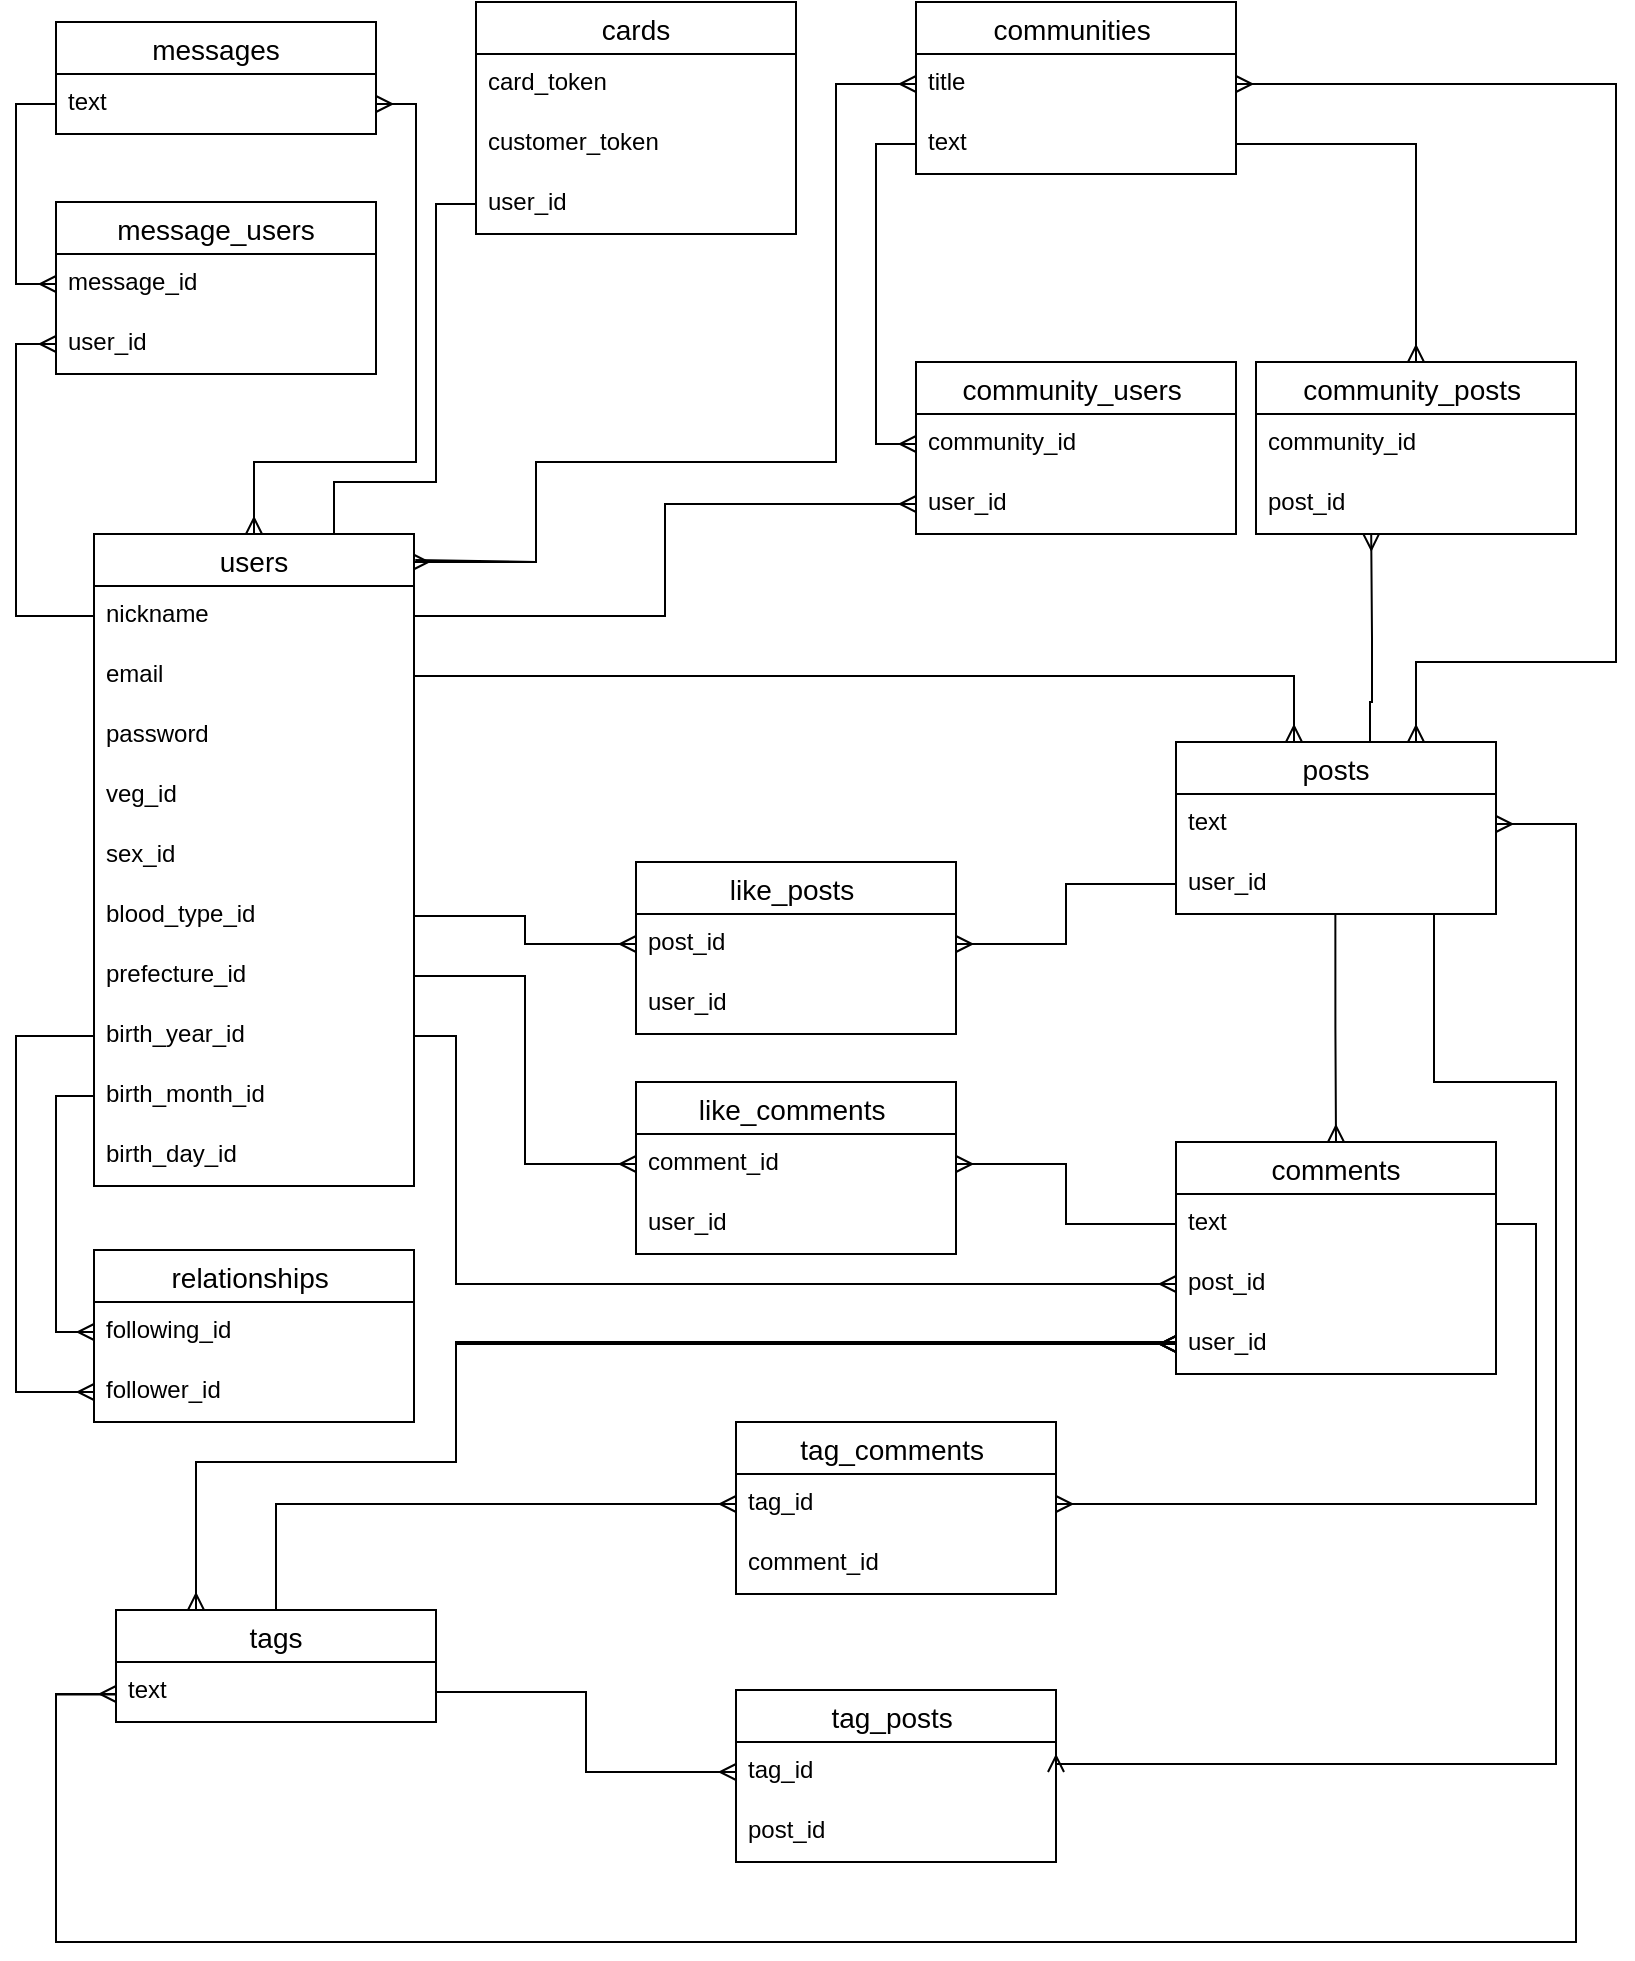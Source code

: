 <mxfile version="13.6.5">
    <diagram id="L9bf-R6zN6F9ALKYu5iD" name="ページ1">
        <mxGraphModel dx="129" dy="109" grid="1" gridSize="10" guides="1" tooltips="1" connect="1" arrows="1" fold="1" page="1" pageScale="1" pageWidth="827" pageHeight="1169" math="0" shadow="0">
            <root>
                <mxCell id="0"/>
                <mxCell id="1" parent="0"/>
                <mxCell id="SkVq8lbehPU1vQdM3O_f-62" style="edgeStyle=orthogonalEdgeStyle;rounded=0;orthogonalLoop=1;jettySize=auto;html=1;exitX=0.5;exitY=0;exitDx=0;exitDy=0;entryX=1;entryY=0.5;entryDx=0;entryDy=0;endArrow=ERmany;endFill=0;" edge="1" parent="1" source="SkVq8lbehPU1vQdM3O_f-1" target="SkVq8lbehPU1vQdM3O_f-34">
                    <mxGeometry relative="1" as="geometry">
                        <mxPoint x="260" y="121" as="targetPoint"/>
                        <Array as="points">
                            <mxPoint x="129" y="270"/>
                            <mxPoint x="210" y="270"/>
                            <mxPoint x="210" y="91"/>
                        </Array>
                    </mxGeometry>
                </mxCell>
                <mxCell id="SkVq8lbehPU1vQdM3O_f-61" style="edgeStyle=orthogonalEdgeStyle;rounded=0;orthogonalLoop=1;jettySize=auto;html=1;entryX=0.5;entryY=0;entryDx=0;entryDy=0;endArrow=ERmany;endFill=0;exitX=1;exitY=0.5;exitDx=0;exitDy=0;" edge="1" parent="1" source="SkVq8lbehPU1vQdM3O_f-34" target="SkVq8lbehPU1vQdM3O_f-1">
                    <mxGeometry relative="1" as="geometry">
                        <mxPoint x="260" y="121" as="sourcePoint"/>
                        <Array as="points">
                            <mxPoint x="210" y="91"/>
                            <mxPoint x="210" y="270"/>
                            <mxPoint x="129" y="270"/>
                        </Array>
                    </mxGeometry>
                </mxCell>
                <mxCell id="SkVq8lbehPU1vQdM3O_f-74" style="edgeStyle=orthogonalEdgeStyle;rounded=0;orthogonalLoop=1;jettySize=auto;html=1;exitX=1.004;exitY=0.04;exitDx=0;exitDy=0;entryX=0;entryY=0.5;entryDx=0;entryDy=0;endArrow=ERmany;endFill=0;exitPerimeter=0;" edge="1" parent="1" source="SkVq8lbehPU1vQdM3O_f-1" target="SkVq8lbehPU1vQdM3O_f-70">
                    <mxGeometry relative="1" as="geometry">
                        <Array as="points">
                            <mxPoint x="210" y="320"/>
                            <mxPoint x="270" y="320"/>
                            <mxPoint x="270" y="270"/>
                            <mxPoint x="420" y="270"/>
                            <mxPoint x="420" y="81"/>
                        </Array>
                    </mxGeometry>
                </mxCell>
                <mxCell id="SkVq8lbehPU1vQdM3O_f-75" style="edgeStyle=orthogonalEdgeStyle;rounded=0;orthogonalLoop=1;jettySize=auto;html=1;exitX=0;exitY=0.5;exitDx=0;exitDy=0;entryX=0.995;entryY=0.042;entryDx=0;entryDy=0;endArrow=ERmany;endFill=0;entryPerimeter=0;" edge="1" parent="1" source="SkVq8lbehPU1vQdM3O_f-70" target="SkVq8lbehPU1vQdM3O_f-1">
                    <mxGeometry relative="1" as="geometry">
                        <Array as="points">
                            <mxPoint x="420" y="81"/>
                            <mxPoint x="420" y="270"/>
                            <mxPoint x="270" y="270"/>
                            <mxPoint x="270" y="320"/>
                            <mxPoint x="208" y="320"/>
                        </Array>
                    </mxGeometry>
                </mxCell>
                <mxCell id="SkVq8lbehPU1vQdM3O_f-89" style="edgeStyle=orthogonalEdgeStyle;rounded=0;orthogonalLoop=1;jettySize=auto;html=1;exitX=1;exitY=0.5;exitDx=0;exitDy=0;entryX=0.75;entryY=0;entryDx=0;entryDy=0;endArrow=ERmany;endFill=0;" edge="1" parent="1" source="SkVq8lbehPU1vQdM3O_f-70" target="SkVq8lbehPU1vQdM3O_f-12">
                    <mxGeometry relative="1" as="geometry">
                        <Array as="points">
                            <mxPoint x="810" y="81"/>
                            <mxPoint x="810" y="370"/>
                            <mxPoint x="710" y="370"/>
                        </Array>
                    </mxGeometry>
                </mxCell>
                <mxCell id="SkVq8lbehPU1vQdM3O_f-33" value="messages" style="swimlane;fontStyle=0;childLayout=stackLayout;horizontal=1;startSize=26;horizontalStack=0;resizeParent=1;resizeParentMax=0;resizeLast=0;collapsible=1;marginBottom=0;align=center;fontSize=14;" vertex="1" parent="1">
                    <mxGeometry x="30" y="50" width="160" height="56" as="geometry"/>
                </mxCell>
                <mxCell id="SkVq8lbehPU1vQdM3O_f-34" value="text" style="text;strokeColor=none;fillColor=none;spacingLeft=4;spacingRight=4;overflow=hidden;rotatable=0;points=[[0,0.5],[1,0.5]];portConstraint=eastwest;fontSize=12;" vertex="1" parent="SkVq8lbehPU1vQdM3O_f-33">
                    <mxGeometry y="26" width="160" height="30" as="geometry"/>
                </mxCell>
                <mxCell id="SkVq8lbehPU1vQdM3O_f-124" style="edgeStyle=orthogonalEdgeStyle;rounded=0;orthogonalLoop=1;jettySize=auto;html=1;exitX=0.75;exitY=0;exitDx=0;exitDy=0;endArrow=none;endFill=0;entryX=0;entryY=0.5;entryDx=0;entryDy=0;" edge="1" parent="1" source="SkVq8lbehPU1vQdM3O_f-1">
                    <mxGeometry relative="1" as="geometry">
                        <mxPoint x="240" y="141" as="targetPoint"/>
                        <Array as="points">
                            <mxPoint x="169" y="280"/>
                            <mxPoint x="220" y="280"/>
                            <mxPoint x="220" y="141"/>
                        </Array>
                    </mxGeometry>
                </mxCell>
                <mxCell id="SkVq8lbehPU1vQdM3O_f-28" value="cards" style="swimlane;fontStyle=0;childLayout=stackLayout;horizontal=1;startSize=26;horizontalStack=0;resizeParent=1;resizeParentMax=0;resizeLast=0;collapsible=1;marginBottom=0;align=center;fontSize=14;" vertex="1" parent="1">
                    <mxGeometry x="240" y="40" width="160" height="116" as="geometry"/>
                </mxCell>
                <mxCell id="SkVq8lbehPU1vQdM3O_f-29" value="card_token" style="text;strokeColor=none;fillColor=none;spacingLeft=4;spacingRight=4;overflow=hidden;rotatable=0;points=[[0,0.5],[1,0.5]];portConstraint=eastwest;fontSize=12;" vertex="1" parent="SkVq8lbehPU1vQdM3O_f-28">
                    <mxGeometry y="26" width="160" height="30" as="geometry"/>
                </mxCell>
                <mxCell id="SkVq8lbehPU1vQdM3O_f-30" value="customer_token" style="text;strokeColor=none;fillColor=none;spacingLeft=4;spacingRight=4;overflow=hidden;rotatable=0;points=[[0,0.5],[1,0.5]];portConstraint=eastwest;fontSize=12;" vertex="1" parent="SkVq8lbehPU1vQdM3O_f-28">
                    <mxGeometry y="56" width="160" height="30" as="geometry"/>
                </mxCell>
                <mxCell id="SkVq8lbehPU1vQdM3O_f-60" value="user_id" style="text;strokeColor=none;fillColor=none;spacingLeft=4;spacingRight=4;overflow=hidden;rotatable=0;points=[[0,0.5],[1,0.5]];portConstraint=eastwest;fontSize=12;" vertex="1" parent="SkVq8lbehPU1vQdM3O_f-28">
                    <mxGeometry y="86" width="160" height="30" as="geometry"/>
                </mxCell>
                <mxCell id="SkVq8lbehPU1vQdM3O_f-120" style="edgeStyle=orthogonalEdgeStyle;rounded=0;orthogonalLoop=1;jettySize=auto;html=1;exitX=0;exitY=0.5;exitDx=0;exitDy=0;entryX=0;entryY=0.5;entryDx=0;entryDy=0;endArrow=ERmany;endFill=0;" edge="1" parent="1" source="SkVq8lbehPU1vQdM3O_f-2" target="SkVq8lbehPU1vQdM3O_f-65">
                    <mxGeometry relative="1" as="geometry"/>
                </mxCell>
                <mxCell id="SkVq8lbehPU1vQdM3O_f-121" style="edgeStyle=orthogonalEdgeStyle;rounded=0;orthogonalLoop=1;jettySize=auto;html=1;exitX=0;exitY=0.5;exitDx=0;exitDy=0;entryX=0;entryY=0.5;entryDx=0;entryDy=0;endArrow=ERmany;endFill=0;" edge="1" parent="1" source="SkVq8lbehPU1vQdM3O_f-34" target="SkVq8lbehPU1vQdM3O_f-64">
                    <mxGeometry relative="1" as="geometry"/>
                </mxCell>
                <mxCell id="SkVq8lbehPU1vQdM3O_f-122" style="edgeStyle=orthogonalEdgeStyle;rounded=0;orthogonalLoop=1;jettySize=auto;html=1;exitX=0;exitY=0.5;exitDx=0;exitDy=0;entryX=0;entryY=0.5;entryDx=0;entryDy=0;endArrow=ERmany;endFill=0;" edge="1" parent="1" source="SkVq8lbehPU1vQdM3O_f-71" target="SkVq8lbehPU1vQdM3O_f-8">
                    <mxGeometry relative="1" as="geometry">
                        <mxPoint x="460" y="141" as="sourcePoint"/>
                        <Array as="points">
                            <mxPoint x="440" y="111"/>
                            <mxPoint x="440" y="261"/>
                        </Array>
                    </mxGeometry>
                </mxCell>
                <mxCell id="SkVq8lbehPU1vQdM3O_f-123" style="edgeStyle=orthogonalEdgeStyle;rounded=0;orthogonalLoop=1;jettySize=auto;html=1;exitX=1;exitY=0.5;exitDx=0;exitDy=0;entryX=0;entryY=0.5;entryDx=0;entryDy=0;endArrow=ERmany;endFill=0;" edge="1" parent="1" source="SkVq8lbehPU1vQdM3O_f-2" target="SkVq8lbehPU1vQdM3O_f-9">
                    <mxGeometry relative="1" as="geometry"/>
                </mxCell>
                <mxCell id="SkVq8lbehPU1vQdM3O_f-182" style="edgeStyle=orthogonalEdgeStyle;rounded=0;orthogonalLoop=1;jettySize=auto;html=1;exitX=0.75;exitY=0;exitDx=0;exitDy=0;entryX=1;entryY=0.5;entryDx=0;entryDy=0;endArrow=ERmany;endFill=0;" edge="1" parent="1" source="SkVq8lbehPU1vQdM3O_f-12" target="SkVq8lbehPU1vQdM3O_f-70">
                    <mxGeometry relative="1" as="geometry">
                        <Array as="points">
                            <mxPoint x="710" y="370"/>
                            <mxPoint x="810" y="370"/>
                            <mxPoint x="810" y="81"/>
                        </Array>
                    </mxGeometry>
                </mxCell>
                <mxCell id="SkVq8lbehPU1vQdM3O_f-185" style="edgeStyle=orthogonalEdgeStyle;rounded=0;orthogonalLoop=1;jettySize=auto;html=1;entryX=0.36;entryY=0.994;entryDx=0;entryDy=0;entryPerimeter=0;endArrow=ERmany;endFill=0;" edge="1" parent="1" source="SkVq8lbehPU1vQdM3O_f-12" target="SkVq8lbehPU1vQdM3O_f-181">
                    <mxGeometry relative="1" as="geometry">
                        <Array as="points">
                            <mxPoint x="687" y="390"/>
                            <mxPoint x="688" y="390"/>
                            <mxPoint x="688" y="358"/>
                        </Array>
                    </mxGeometry>
                </mxCell>
                <mxCell id="SkVq8lbehPU1vQdM3O_f-187" style="edgeStyle=orthogonalEdgeStyle;rounded=0;orthogonalLoop=1;jettySize=auto;html=1;exitX=0.498;exitY=1.006;exitDx=0;exitDy=0;endArrow=ERmany;endFill=0;exitPerimeter=0;" edge="1" parent="1" source="SkVq8lbehPU1vQdM3O_f-186" target="SkVq8lbehPU1vQdM3O_f-22">
                    <mxGeometry relative="1" as="geometry"/>
                </mxCell>
                <mxCell id="SkVq8lbehPU1vQdM3O_f-12" value="posts" style="swimlane;fontStyle=0;childLayout=stackLayout;horizontal=1;startSize=26;horizontalStack=0;resizeParent=1;resizeParentMax=0;resizeLast=0;collapsible=1;marginBottom=0;align=center;fontSize=14;" vertex="1" parent="1">
                    <mxGeometry x="590" y="410" width="160" height="86" as="geometry"/>
                </mxCell>
                <mxCell id="SkVq8lbehPU1vQdM3O_f-14" value="text" style="text;strokeColor=none;fillColor=none;spacingLeft=4;spacingRight=4;overflow=hidden;rotatable=0;points=[[0,0.5],[1,0.5]];portConstraint=eastwest;fontSize=12;" vertex="1" parent="SkVq8lbehPU1vQdM3O_f-12">
                    <mxGeometry y="26" width="160" height="30" as="geometry"/>
                </mxCell>
                <mxCell id="SkVq8lbehPU1vQdM3O_f-186" value="user_id" style="text;strokeColor=none;fillColor=none;spacingLeft=4;spacingRight=4;overflow=hidden;rotatable=0;points=[[0,0.5],[1,0.5]];portConstraint=eastwest;fontSize=12;" vertex="1" parent="SkVq8lbehPU1vQdM3O_f-12">
                    <mxGeometry y="56" width="160" height="30" as="geometry"/>
                </mxCell>
                <mxCell id="SkVq8lbehPU1vQdM3O_f-1" value="users" style="swimlane;fontStyle=0;childLayout=stackLayout;horizontal=1;startSize=26;horizontalStack=0;resizeParent=1;resizeParentMax=0;resizeLast=0;collapsible=1;marginBottom=0;align=center;fontSize=14;" vertex="1" parent="1">
                    <mxGeometry x="49" y="306" width="160" height="326" as="geometry"/>
                </mxCell>
                <mxCell id="SkVq8lbehPU1vQdM3O_f-2" value="nickname" style="text;strokeColor=none;fillColor=none;spacingLeft=4;spacingRight=4;overflow=hidden;rotatable=0;points=[[0,0.5],[1,0.5]];portConstraint=eastwest;fontSize=12;" vertex="1" parent="SkVq8lbehPU1vQdM3O_f-1">
                    <mxGeometry y="26" width="160" height="30" as="geometry"/>
                </mxCell>
                <mxCell id="SkVq8lbehPU1vQdM3O_f-3" value="email" style="text;strokeColor=none;fillColor=none;spacingLeft=4;spacingRight=4;overflow=hidden;rotatable=0;points=[[0,0.5],[1,0.5]];portConstraint=eastwest;fontSize=12;" vertex="1" parent="SkVq8lbehPU1vQdM3O_f-1">
                    <mxGeometry y="56" width="160" height="30" as="geometry"/>
                </mxCell>
                <mxCell id="SkVq8lbehPU1vQdM3O_f-4" value="password" style="text;strokeColor=none;fillColor=none;spacingLeft=4;spacingRight=4;overflow=hidden;rotatable=0;points=[[0,0.5],[1,0.5]];portConstraint=eastwest;fontSize=12;" vertex="1" parent="SkVq8lbehPU1vQdM3O_f-1">
                    <mxGeometry y="86" width="160" height="30" as="geometry"/>
                </mxCell>
                <mxCell id="SkVq8lbehPU1vQdM3O_f-78" value="veg_id" style="text;strokeColor=none;fillColor=none;spacingLeft=4;spacingRight=4;overflow=hidden;rotatable=0;points=[[0,0.5],[1,0.5]];portConstraint=eastwest;fontSize=12;" vertex="1" parent="SkVq8lbehPU1vQdM3O_f-1">
                    <mxGeometry y="116" width="160" height="30" as="geometry"/>
                </mxCell>
                <mxCell id="SkVq8lbehPU1vQdM3O_f-79" value="sex_id" style="text;strokeColor=none;fillColor=none;spacingLeft=4;spacingRight=4;overflow=hidden;rotatable=0;points=[[0,0.5],[1,0.5]];portConstraint=eastwest;fontSize=12;" vertex="1" parent="SkVq8lbehPU1vQdM3O_f-1">
                    <mxGeometry y="146" width="160" height="30" as="geometry"/>
                </mxCell>
                <mxCell id="SkVq8lbehPU1vQdM3O_f-80" value="blood_type_id" style="text;strokeColor=none;fillColor=none;spacingLeft=4;spacingRight=4;overflow=hidden;rotatable=0;points=[[0,0.5],[1,0.5]];portConstraint=eastwest;fontSize=12;" vertex="1" parent="SkVq8lbehPU1vQdM3O_f-1">
                    <mxGeometry y="176" width="160" height="30" as="geometry"/>
                </mxCell>
                <mxCell id="SkVq8lbehPU1vQdM3O_f-81" value="prefecture_id" style="text;strokeColor=none;fillColor=none;spacingLeft=4;spacingRight=4;overflow=hidden;rotatable=0;points=[[0,0.5],[1,0.5]];portConstraint=eastwest;fontSize=12;" vertex="1" parent="SkVq8lbehPU1vQdM3O_f-1">
                    <mxGeometry y="206" width="160" height="30" as="geometry"/>
                </mxCell>
                <mxCell id="SkVq8lbehPU1vQdM3O_f-82" value="birth_year_id" style="text;strokeColor=none;fillColor=none;spacingLeft=4;spacingRight=4;overflow=hidden;rotatable=0;points=[[0,0.5],[1,0.5]];portConstraint=eastwest;fontSize=12;" vertex="1" parent="SkVq8lbehPU1vQdM3O_f-1">
                    <mxGeometry y="236" width="160" height="30" as="geometry"/>
                </mxCell>
                <mxCell id="SkVq8lbehPU1vQdM3O_f-83" value="birth_month_id" style="text;strokeColor=none;fillColor=none;spacingLeft=4;spacingRight=4;overflow=hidden;rotatable=0;points=[[0,0.5],[1,0.5]];portConstraint=eastwest;fontSize=12;" vertex="1" parent="SkVq8lbehPU1vQdM3O_f-1">
                    <mxGeometry y="266" width="160" height="30" as="geometry"/>
                </mxCell>
                <mxCell id="SkVq8lbehPU1vQdM3O_f-206" value="birth_day_id" style="text;strokeColor=none;fillColor=none;spacingLeft=4;spacingRight=4;overflow=hidden;rotatable=0;points=[[0,0.5],[1,0.5]];portConstraint=eastwest;fontSize=12;" vertex="1" parent="SkVq8lbehPU1vQdM3O_f-1">
                    <mxGeometry y="296" width="160" height="30" as="geometry"/>
                </mxCell>
                <mxCell id="SkVq8lbehPU1vQdM3O_f-69" value="communities " style="swimlane;fontStyle=0;childLayout=stackLayout;horizontal=1;startSize=26;horizontalStack=0;resizeParent=1;resizeParentMax=0;resizeLast=0;collapsible=1;marginBottom=0;align=center;fontSize=14;" vertex="1" parent="1">
                    <mxGeometry x="460" y="40" width="160" height="86" as="geometry"/>
                </mxCell>
                <mxCell id="SkVq8lbehPU1vQdM3O_f-70" value="title" style="text;strokeColor=none;fillColor=none;spacingLeft=4;spacingRight=4;overflow=hidden;rotatable=0;points=[[0,0.5],[1,0.5]];portConstraint=eastwest;fontSize=12;" vertex="1" parent="SkVq8lbehPU1vQdM3O_f-69">
                    <mxGeometry y="26" width="160" height="30" as="geometry"/>
                </mxCell>
                <mxCell id="SkVq8lbehPU1vQdM3O_f-71" value="text" style="text;strokeColor=none;fillColor=none;spacingLeft=4;spacingRight=4;overflow=hidden;rotatable=0;points=[[0,0.5],[1,0.5]];portConstraint=eastwest;fontSize=12;" vertex="1" parent="SkVq8lbehPU1vQdM3O_f-69">
                    <mxGeometry y="56" width="160" height="30" as="geometry"/>
                </mxCell>
                <mxCell id="SkVq8lbehPU1vQdM3O_f-6" value="community_users " style="swimlane;fontStyle=0;childLayout=stackLayout;horizontal=1;startSize=26;horizontalStack=0;resizeParent=1;resizeParentMax=0;resizeLast=0;collapsible=1;marginBottom=0;align=center;fontSize=14;" vertex="1" parent="1">
                    <mxGeometry x="460" y="220" width="160" height="86" as="geometry"/>
                </mxCell>
                <mxCell id="SkVq8lbehPU1vQdM3O_f-8" value="community_id" style="text;strokeColor=none;fillColor=none;spacingLeft=4;spacingRight=4;overflow=hidden;rotatable=0;points=[[0,0.5],[1,0.5]];portConstraint=eastwest;fontSize=12;" vertex="1" parent="SkVq8lbehPU1vQdM3O_f-6">
                    <mxGeometry y="26" width="160" height="30" as="geometry"/>
                </mxCell>
                <mxCell id="SkVq8lbehPU1vQdM3O_f-9" value="user_id" style="text;strokeColor=none;fillColor=none;spacingLeft=4;spacingRight=4;overflow=hidden;rotatable=0;points=[[0,0.5],[1,0.5]];portConstraint=eastwest;fontSize=12;" vertex="1" parent="SkVq8lbehPU1vQdM3O_f-6">
                    <mxGeometry y="56" width="160" height="30" as="geometry"/>
                </mxCell>
                <mxCell id="SkVq8lbehPU1vQdM3O_f-179" value="community_posts " style="swimlane;fontStyle=0;childLayout=stackLayout;horizontal=1;startSize=26;horizontalStack=0;resizeParent=1;resizeParentMax=0;resizeLast=0;collapsible=1;marginBottom=0;align=center;fontSize=14;" vertex="1" parent="1">
                    <mxGeometry x="630" y="220" width="160" height="86" as="geometry"/>
                </mxCell>
                <mxCell id="SkVq8lbehPU1vQdM3O_f-180" value="community_id" style="text;strokeColor=none;fillColor=none;spacingLeft=4;spacingRight=4;overflow=hidden;rotatable=0;points=[[0,0.5],[1,0.5]];portConstraint=eastwest;fontSize=12;" vertex="1" parent="SkVq8lbehPU1vQdM3O_f-179">
                    <mxGeometry y="26" width="160" height="30" as="geometry"/>
                </mxCell>
                <mxCell id="SkVq8lbehPU1vQdM3O_f-181" value="post_id" style="text;strokeColor=none;fillColor=none;spacingLeft=4;spacingRight=4;overflow=hidden;rotatable=0;points=[[0,0.5],[1,0.5]];portConstraint=eastwest;fontSize=12;" vertex="1" parent="SkVq8lbehPU1vQdM3O_f-179">
                    <mxGeometry y="56" width="160" height="30" as="geometry"/>
                </mxCell>
                <mxCell id="SkVq8lbehPU1vQdM3O_f-167" style="edgeStyle=orthogonalEdgeStyle;rounded=0;orthogonalLoop=1;jettySize=auto;html=1;exitX=-0.001;exitY=0.541;exitDx=0;exitDy=0;entryX=1;entryY=0.5;entryDx=0;entryDy=0;endArrow=ERmany;endFill=0;exitPerimeter=0;" edge="1" parent="1" source="SkVq8lbehPU1vQdM3O_f-39" target="SkVq8lbehPU1vQdM3O_f-14">
                    <mxGeometry relative="1" as="geometry">
                        <mxPoint x="200" y="941" as="sourcePoint"/>
                        <Array as="points">
                            <mxPoint x="30" y="886"/>
                            <mxPoint x="30" y="1010"/>
                            <mxPoint x="790" y="1010"/>
                            <mxPoint x="790" y="451"/>
                        </Array>
                    </mxGeometry>
                </mxCell>
                <mxCell id="SkVq8lbehPU1vQdM3O_f-168" style="edgeStyle=orthogonalEdgeStyle;rounded=0;orthogonalLoop=1;jettySize=auto;html=1;exitX=1;exitY=0.5;exitDx=0;exitDy=0;entryX=0;entryY=0.75;entryDx=0;entryDy=0;endArrow=ERmany;endFill=0;" edge="1" parent="1" source="SkVq8lbehPU1vQdM3O_f-14" target="SkVq8lbehPU1vQdM3O_f-38">
                    <mxGeometry relative="1" as="geometry">
                        <mxPoint x="200" y="941" as="targetPoint"/>
                        <Array as="points">
                            <mxPoint x="790" y="451"/>
                            <mxPoint x="790" y="1010"/>
                            <mxPoint x="30" y="1010"/>
                            <mxPoint x="30" y="886"/>
                        </Array>
                    </mxGeometry>
                </mxCell>
                <mxCell id="SkVq8lbehPU1vQdM3O_f-170" style="edgeStyle=orthogonalEdgeStyle;rounded=0;orthogonalLoop=1;jettySize=auto;html=1;exitX=0.5;exitY=0;exitDx=0;exitDy=0;entryX=0;entryY=0.5;entryDx=0;entryDy=0;endArrow=ERmany;endFill=0;" edge="1" parent="1" source="SkVq8lbehPU1vQdM3O_f-38" target="SkVq8lbehPU1vQdM3O_f-144">
                    <mxGeometry relative="1" as="geometry"/>
                </mxCell>
                <mxCell id="SkVq8lbehPU1vQdM3O_f-171" style="edgeStyle=orthogonalEdgeStyle;rounded=0;orthogonalLoop=1;jettySize=auto;html=1;exitX=1;exitY=0.5;exitDx=0;exitDy=0;entryX=1;entryY=0.5;entryDx=0;entryDy=0;endArrow=ERmany;endFill=0;" edge="1" parent="1" source="SkVq8lbehPU1vQdM3O_f-23" target="SkVq8lbehPU1vQdM3O_f-144">
                    <mxGeometry relative="1" as="geometry"/>
                </mxCell>
                <mxCell id="SkVq8lbehPU1vQdM3O_f-172" style="edgeStyle=orthogonalEdgeStyle;rounded=0;orthogonalLoop=1;jettySize=auto;html=1;exitX=1;exitY=0.5;exitDx=0;exitDy=0;endArrow=ERmany;endFill=0;" edge="1" parent="1" source="SkVq8lbehPU1vQdM3O_f-39" target="SkVq8lbehPU1vQdM3O_f-154">
                    <mxGeometry relative="1" as="geometry"/>
                </mxCell>
                <mxCell id="SkVq8lbehPU1vQdM3O_f-173" style="edgeStyle=orthogonalEdgeStyle;rounded=0;orthogonalLoop=1;jettySize=auto;html=1;entryX=1;entryY=0.5;entryDx=0;entryDy=0;endArrow=ERmany;endFill=0;" edge="1" parent="1" source="SkVq8lbehPU1vQdM3O_f-186" target="SkVq8lbehPU1vQdM3O_f-154">
                    <mxGeometry relative="1" as="geometry">
                        <mxPoint x="719" y="500" as="sourcePoint"/>
                        <Array as="points">
                            <mxPoint x="719" y="580"/>
                            <mxPoint x="780" y="580"/>
                            <mxPoint x="780" y="921"/>
                        </Array>
                    </mxGeometry>
                </mxCell>
                <mxCell id="SkVq8lbehPU1vQdM3O_f-183" style="edgeStyle=orthogonalEdgeStyle;rounded=0;orthogonalLoop=1;jettySize=auto;html=1;exitX=1;exitY=0.5;exitDx=0;exitDy=0;endArrow=ERmany;endFill=0;" edge="1" parent="1" source="SkVq8lbehPU1vQdM3O_f-71" target="SkVq8lbehPU1vQdM3O_f-179">
                    <mxGeometry relative="1" as="geometry"/>
                </mxCell>
                <mxCell id="SkVq8lbehPU1vQdM3O_f-63" value="message_users" style="swimlane;fontStyle=0;childLayout=stackLayout;horizontal=1;startSize=26;horizontalStack=0;resizeParent=1;resizeParentMax=0;resizeLast=0;collapsible=1;marginBottom=0;align=center;fontSize=14;" vertex="1" parent="1">
                    <mxGeometry x="30" y="140" width="160" height="86" as="geometry"/>
                </mxCell>
                <mxCell id="SkVq8lbehPU1vQdM3O_f-64" value="message_id" style="text;strokeColor=none;fillColor=none;spacingLeft=4;spacingRight=4;overflow=hidden;rotatable=0;points=[[0,0.5],[1,0.5]];portConstraint=eastwest;fontSize=12;" vertex="1" parent="SkVq8lbehPU1vQdM3O_f-63">
                    <mxGeometry y="26" width="160" height="30" as="geometry"/>
                </mxCell>
                <mxCell id="SkVq8lbehPU1vQdM3O_f-65" value="user_id" style="text;strokeColor=none;fillColor=none;spacingLeft=4;spacingRight=4;overflow=hidden;rotatable=0;points=[[0,0.5],[1,0.5]];portConstraint=eastwest;fontSize=12;" vertex="1" parent="SkVq8lbehPU1vQdM3O_f-63">
                    <mxGeometry y="56" width="160" height="30" as="geometry"/>
                </mxCell>
                <mxCell id="SkVq8lbehPU1vQdM3O_f-22" value="comments" style="swimlane;fontStyle=0;childLayout=stackLayout;horizontal=1;startSize=26;horizontalStack=0;resizeParent=1;resizeParentMax=0;resizeLast=0;collapsible=1;marginBottom=0;align=center;fontSize=14;" vertex="1" parent="1">
                    <mxGeometry x="590" y="610" width="160" height="116" as="geometry"/>
                </mxCell>
                <mxCell id="SkVq8lbehPU1vQdM3O_f-23" value="text" style="text;strokeColor=none;fillColor=none;spacingLeft=4;spacingRight=4;overflow=hidden;rotatable=0;points=[[0,0.5],[1,0.5]];portConstraint=eastwest;fontSize=12;" vertex="1" parent="SkVq8lbehPU1vQdM3O_f-22">
                    <mxGeometry y="26" width="160" height="30" as="geometry"/>
                </mxCell>
                <mxCell id="SkVq8lbehPU1vQdM3O_f-188" value="post_id" style="text;strokeColor=none;fillColor=none;spacingLeft=4;spacingRight=4;overflow=hidden;rotatable=0;points=[[0,0.5],[1,0.5]];portConstraint=eastwest;fontSize=12;" vertex="1" parent="SkVq8lbehPU1vQdM3O_f-22">
                    <mxGeometry y="56" width="160" height="30" as="geometry"/>
                </mxCell>
                <mxCell id="SkVq8lbehPU1vQdM3O_f-198" value="user_id" style="text;strokeColor=none;fillColor=none;spacingLeft=4;spacingRight=4;overflow=hidden;rotatable=0;points=[[0,0.5],[1,0.5]];portConstraint=eastwest;fontSize=12;" vertex="1" parent="SkVq8lbehPU1vQdM3O_f-22">
                    <mxGeometry y="86" width="160" height="30" as="geometry"/>
                </mxCell>
                <mxCell id="SkVq8lbehPU1vQdM3O_f-189" style="edgeStyle=orthogonalEdgeStyle;rounded=0;orthogonalLoop=1;jettySize=auto;html=1;exitX=1;exitY=0.5;exitDx=0;exitDy=0;entryX=0;entryY=0.5;entryDx=0;entryDy=0;endArrow=ERmany;endFill=0;" edge="1" parent="1" source="SkVq8lbehPU1vQdM3O_f-81" target="SkVq8lbehPU1vQdM3O_f-142">
                    <mxGeometry relative="1" as="geometry"/>
                </mxCell>
                <mxCell id="SkVq8lbehPU1vQdM3O_f-191" style="edgeStyle=orthogonalEdgeStyle;rounded=0;orthogonalLoop=1;jettySize=auto;html=1;exitX=0;exitY=0.5;exitDx=0;exitDy=0;entryX=1;entryY=0.5;entryDx=0;entryDy=0;endArrow=ERmany;endFill=0;" edge="1" parent="1" source="SkVq8lbehPU1vQdM3O_f-23" target="SkVq8lbehPU1vQdM3O_f-142">
                    <mxGeometry relative="1" as="geometry"/>
                </mxCell>
                <mxCell id="SkVq8lbehPU1vQdM3O_f-150" value="like_posts " style="swimlane;fontStyle=0;childLayout=stackLayout;horizontal=1;startSize=26;horizontalStack=0;resizeParent=1;resizeParentMax=0;resizeLast=0;collapsible=1;marginBottom=0;align=center;fontSize=14;" vertex="1" parent="1">
                    <mxGeometry x="320" y="470" width="160" height="86" as="geometry"/>
                </mxCell>
                <mxCell id="SkVq8lbehPU1vQdM3O_f-152" value="post_id" style="text;strokeColor=none;fillColor=none;spacingLeft=4;spacingRight=4;overflow=hidden;rotatable=0;points=[[0,0.5],[1,0.5]];portConstraint=eastwest;fontSize=12;" vertex="1" parent="SkVq8lbehPU1vQdM3O_f-150">
                    <mxGeometry y="26" width="160" height="30" as="geometry"/>
                </mxCell>
                <mxCell id="SkVq8lbehPU1vQdM3O_f-151" value="user_id" style="text;strokeColor=none;fillColor=none;spacingLeft=4;spacingRight=4;overflow=hidden;rotatable=0;points=[[0,0.5],[1,0.5]];portConstraint=eastwest;fontSize=12;" vertex="1" parent="SkVq8lbehPU1vQdM3O_f-150">
                    <mxGeometry y="56" width="160" height="30" as="geometry"/>
                </mxCell>
                <mxCell id="SkVq8lbehPU1vQdM3O_f-193" style="edgeStyle=elbowEdgeStyle;rounded=0;sketch=0;orthogonalLoop=1;jettySize=auto;html=1;exitX=1;exitY=0.5;exitDx=0;exitDy=0;endArrow=ERmany;endFill=0;entryX=0;entryY=0.5;entryDx=0;entryDy=0;" edge="1" parent="1" source="SkVq8lbehPU1vQdM3O_f-80" target="SkVq8lbehPU1vQdM3O_f-152">
                    <mxGeometry relative="1" as="geometry"/>
                </mxCell>
                <mxCell id="SkVq8lbehPU1vQdM3O_f-195" style="edgeStyle=elbowEdgeStyle;rounded=0;sketch=0;orthogonalLoop=1;jettySize=auto;html=1;exitX=0;exitY=0.5;exitDx=0;exitDy=0;entryX=1;entryY=0.5;entryDx=0;entryDy=0;endArrow=ERmany;endFill=0;" edge="1" parent="1" source="SkVq8lbehPU1vQdM3O_f-186" target="SkVq8lbehPU1vQdM3O_f-152">
                    <mxGeometry relative="1" as="geometry"/>
                </mxCell>
                <mxCell id="SkVq8lbehPU1vQdM3O_f-197" style="edgeStyle=elbowEdgeStyle;rounded=0;sketch=0;orthogonalLoop=1;jettySize=auto;html=1;exitX=1;exitY=0.5;exitDx=0;exitDy=0;entryX=0;entryY=0.5;entryDx=0;entryDy=0;endArrow=ERmany;endFill=0;" edge="1" parent="1" source="SkVq8lbehPU1vQdM3O_f-82" target="SkVq8lbehPU1vQdM3O_f-188">
                    <mxGeometry relative="1" as="geometry">
                        <Array as="points">
                            <mxPoint x="230" y="680"/>
                        </Array>
                    </mxGeometry>
                </mxCell>
                <mxCell id="SkVq8lbehPU1vQdM3O_f-140" value="like_comments " style="swimlane;fontStyle=0;childLayout=stackLayout;horizontal=1;startSize=26;horizontalStack=0;resizeParent=1;resizeParentMax=0;resizeLast=0;collapsible=1;marginBottom=0;align=center;fontSize=14;" vertex="1" parent="1">
                    <mxGeometry x="320" y="580" width="160" height="86" as="geometry"/>
                </mxCell>
                <mxCell id="SkVq8lbehPU1vQdM3O_f-142" value="comment_id" style="text;strokeColor=none;fillColor=none;spacingLeft=4;spacingRight=4;overflow=hidden;rotatable=0;points=[[0,0.5],[1,0.5]];portConstraint=eastwest;fontSize=12;" vertex="1" parent="SkVq8lbehPU1vQdM3O_f-140">
                    <mxGeometry y="26" width="160" height="30" as="geometry"/>
                </mxCell>
                <mxCell id="SkVq8lbehPU1vQdM3O_f-141" value="user_id" style="text;strokeColor=none;fillColor=none;spacingLeft=4;spacingRight=4;overflow=hidden;rotatable=0;points=[[0,0.5],[1,0.5]];portConstraint=eastwest;fontSize=12;" vertex="1" parent="SkVq8lbehPU1vQdM3O_f-140">
                    <mxGeometry y="56" width="160" height="30" as="geometry"/>
                </mxCell>
                <mxCell id="SkVq8lbehPU1vQdM3O_f-143" value="tag_comments " style="swimlane;fontStyle=0;childLayout=stackLayout;horizontal=1;startSize=26;horizontalStack=0;resizeParent=1;resizeParentMax=0;resizeLast=0;collapsible=1;marginBottom=0;align=center;fontSize=14;" vertex="1" parent="1">
                    <mxGeometry x="370" y="750" width="160" height="86" as="geometry"/>
                </mxCell>
                <mxCell id="SkVq8lbehPU1vQdM3O_f-144" value="tag_id" style="text;strokeColor=none;fillColor=none;spacingLeft=4;spacingRight=4;overflow=hidden;rotatable=0;points=[[0,0.5],[1,0.5]];portConstraint=eastwest;fontSize=12;" vertex="1" parent="SkVq8lbehPU1vQdM3O_f-143">
                    <mxGeometry y="26" width="160" height="30" as="geometry"/>
                </mxCell>
                <mxCell id="SkVq8lbehPU1vQdM3O_f-145" value="comment_id" style="text;strokeColor=none;fillColor=none;spacingLeft=4;spacingRight=4;overflow=hidden;rotatable=0;points=[[0,0.5],[1,0.5]];portConstraint=eastwest;fontSize=12;" vertex="1" parent="SkVq8lbehPU1vQdM3O_f-143">
                    <mxGeometry y="56" width="160" height="30" as="geometry"/>
                </mxCell>
                <mxCell id="SkVq8lbehPU1vQdM3O_f-153" value="tag_posts " style="swimlane;fontStyle=0;childLayout=stackLayout;horizontal=1;startSize=26;horizontalStack=0;resizeParent=1;resizeParentMax=0;resizeLast=0;collapsible=1;marginBottom=0;align=center;fontSize=14;" vertex="1" parent="1">
                    <mxGeometry x="370" y="884" width="160" height="86" as="geometry"/>
                </mxCell>
                <mxCell id="SkVq8lbehPU1vQdM3O_f-154" value="tag_id" style="text;strokeColor=none;fillColor=none;spacingLeft=4;spacingRight=4;overflow=hidden;rotatable=0;points=[[0,0.5],[1,0.5]];portConstraint=eastwest;fontSize=12;" vertex="1" parent="SkVq8lbehPU1vQdM3O_f-153">
                    <mxGeometry y="26" width="160" height="30" as="geometry"/>
                </mxCell>
                <mxCell id="SkVq8lbehPU1vQdM3O_f-155" value="post_id" style="text;strokeColor=none;fillColor=none;spacingLeft=4;spacingRight=4;overflow=hidden;rotatable=0;points=[[0,0.5],[1,0.5]];portConstraint=eastwest;fontSize=12;" vertex="1" parent="SkVq8lbehPU1vQdM3O_f-153">
                    <mxGeometry y="56" width="160" height="30" as="geometry"/>
                </mxCell>
                <mxCell id="SkVq8lbehPU1vQdM3O_f-219" style="edgeStyle=orthogonalEdgeStyle;rounded=0;orthogonalLoop=1;jettySize=auto;html=1;exitX=0.25;exitY=0;exitDx=0;exitDy=0;entryX=0;entryY=0.5;entryDx=0;entryDy=0;endArrow=ERmany;endFill=0;" edge="1" parent="1" source="SkVq8lbehPU1vQdM3O_f-38" target="SkVq8lbehPU1vQdM3O_f-198">
                    <mxGeometry relative="1" as="geometry">
                        <Array as="points">
                            <mxPoint x="100" y="770"/>
                            <mxPoint x="230" y="770"/>
                            <mxPoint x="230" y="711"/>
                        </Array>
                    </mxGeometry>
                </mxCell>
                <mxCell id="SkVq8lbehPU1vQdM3O_f-38" value="tags" style="swimlane;fontStyle=0;childLayout=stackLayout;horizontal=1;startSize=26;horizontalStack=0;resizeParent=1;resizeParentMax=0;resizeLast=0;collapsible=1;marginBottom=0;align=center;fontSize=14;" vertex="1" parent="1">
                    <mxGeometry x="60" y="844" width="160" height="56" as="geometry"/>
                </mxCell>
                <mxCell id="SkVq8lbehPU1vQdM3O_f-39" value="text" style="text;strokeColor=none;fillColor=none;spacingLeft=4;spacingRight=4;overflow=hidden;rotatable=0;points=[[0,0.5],[1,0.5]];portConstraint=eastwest;fontSize=12;" vertex="1" parent="SkVq8lbehPU1vQdM3O_f-38">
                    <mxGeometry y="26" width="160" height="30" as="geometry"/>
                </mxCell>
                <mxCell id="SkVq8lbehPU1vQdM3O_f-201" value="relationships " style="swimlane;fontStyle=0;childLayout=stackLayout;horizontal=1;startSize=26;horizontalStack=0;resizeParent=1;resizeParentMax=0;resizeLast=0;collapsible=1;marginBottom=0;align=center;fontSize=14;" vertex="1" parent="1">
                    <mxGeometry x="49" y="664" width="160" height="86" as="geometry"/>
                </mxCell>
                <mxCell id="SkVq8lbehPU1vQdM3O_f-202" value="following_id" style="text;strokeColor=none;fillColor=none;spacingLeft=4;spacingRight=4;overflow=hidden;rotatable=0;points=[[0,0.5],[1,0.5]];portConstraint=eastwest;fontSize=12;" vertex="1" parent="SkVq8lbehPU1vQdM3O_f-201">
                    <mxGeometry y="26" width="160" height="30" as="geometry"/>
                </mxCell>
                <mxCell id="SkVq8lbehPU1vQdM3O_f-203" value="follower_id" style="text;strokeColor=none;fillColor=none;spacingLeft=4;spacingRight=4;overflow=hidden;rotatable=0;points=[[0,0.5],[1,0.5]];portConstraint=eastwest;fontSize=12;" vertex="1" parent="SkVq8lbehPU1vQdM3O_f-201">
                    <mxGeometry y="56" width="160" height="30" as="geometry"/>
                </mxCell>
                <mxCell id="SkVq8lbehPU1vQdM3O_f-204" style="edgeStyle=elbowEdgeStyle;rounded=0;sketch=0;orthogonalLoop=1;jettySize=auto;html=1;exitX=0;exitY=0.5;exitDx=0;exitDy=0;entryX=0;entryY=0.5;entryDx=0;entryDy=0;endArrow=ERmany;endFill=0;" edge="1" parent="1" source="SkVq8lbehPU1vQdM3O_f-83" target="SkVq8lbehPU1vQdM3O_f-202">
                    <mxGeometry relative="1" as="geometry">
                        <Array as="points">
                            <mxPoint x="30" y="640"/>
                        </Array>
                    </mxGeometry>
                </mxCell>
                <mxCell id="SkVq8lbehPU1vQdM3O_f-205" style="edgeStyle=elbowEdgeStyle;rounded=0;sketch=0;orthogonalLoop=1;jettySize=auto;html=1;exitX=0;exitY=0.5;exitDx=0;exitDy=0;entryX=0;entryY=0.5;entryDx=0;entryDy=0;endArrow=ERmany;endFill=0;" edge="1" parent="1" source="SkVq8lbehPU1vQdM3O_f-82" target="SkVq8lbehPU1vQdM3O_f-203">
                    <mxGeometry relative="1" as="geometry">
                        <Array as="points">
                            <mxPoint x="10" y="650"/>
                        </Array>
                    </mxGeometry>
                </mxCell>
                <mxCell id="SkVq8lbehPU1vQdM3O_f-208" style="edgeStyle=elbowEdgeStyle;rounded=0;sketch=0;orthogonalLoop=1;jettySize=auto;html=1;exitX=1;exitY=0.5;exitDx=0;exitDy=0;endArrow=ERmany;endFill=0;entryX=0.369;entryY=0;entryDx=0;entryDy=0;entryPerimeter=0;" edge="1" parent="1" source="SkVq8lbehPU1vQdM3O_f-3" target="SkVq8lbehPU1vQdM3O_f-12">
                    <mxGeometry relative="1" as="geometry">
                        <mxPoint x="649" y="411" as="targetPoint"/>
                        <Array as="points">
                            <mxPoint x="649" y="390"/>
                            <mxPoint x="640" y="400"/>
                        </Array>
                    </mxGeometry>
                </mxCell>
                <mxCell id="SkVq8lbehPU1vQdM3O_f-215" style="edgeStyle=orthogonalEdgeStyle;rounded=0;orthogonalLoop=1;jettySize=auto;html=1;exitX=0;exitY=0.5;exitDx=0;exitDy=0;entryX=0.25;entryY=0;entryDx=0;entryDy=0;endArrow=ERmany;endFill=0;" edge="1" parent="1" source="SkVq8lbehPU1vQdM3O_f-198" target="SkVq8lbehPU1vQdM3O_f-38">
                    <mxGeometry relative="1" as="geometry">
                        <mxPoint x="265.93" y="650" as="sourcePoint"/>
                        <mxPoint x="14.13" y="888.692" as="targetPoint"/>
                        <Array as="points">
                            <mxPoint x="230" y="710"/>
                            <mxPoint x="230" y="770"/>
                            <mxPoint x="100" y="770"/>
                        </Array>
                    </mxGeometry>
                </mxCell>
                <mxCell id="SkVq8lbehPU1vQdM3O_f-220" style="edgeStyle=orthogonalEdgeStyle;rounded=0;orthogonalLoop=1;jettySize=auto;html=1;exitX=0.25;exitY=0;exitDx=0;exitDy=0;entryX=0;entryY=0.5;entryDx=0;entryDy=0;endArrow=ERmany;endFill=0;" edge="1" parent="1" source="SkVq8lbehPU1vQdM3O_f-38" target="SkVq8lbehPU1vQdM3O_f-198">
                    <mxGeometry relative="1" as="geometry">
                        <mxPoint x="100.0" y="844" as="sourcePoint"/>
                        <mxPoint x="590" y="711" as="targetPoint"/>
                        <Array as="points">
                            <mxPoint x="100" y="770"/>
                            <mxPoint x="230" y="770"/>
                            <mxPoint x="230" y="711"/>
                        </Array>
                    </mxGeometry>
                </mxCell>
                <mxCell id="SkVq8lbehPU1vQdM3O_f-221" style="edgeStyle=orthogonalEdgeStyle;rounded=0;orthogonalLoop=1;jettySize=auto;html=1;exitX=0.25;exitY=0;exitDx=0;exitDy=0;entryX=0;entryY=0.5;entryDx=0;entryDy=0;endArrow=ERmany;endFill=0;" edge="1" parent="1" source="SkVq8lbehPU1vQdM3O_f-38" target="SkVq8lbehPU1vQdM3O_f-198">
                    <mxGeometry relative="1" as="geometry">
                        <mxPoint x="100.0" y="844" as="sourcePoint"/>
                        <mxPoint x="590" y="711" as="targetPoint"/>
                        <Array as="points">
                            <mxPoint x="100" y="770"/>
                            <mxPoint x="230" y="770"/>
                            <mxPoint x="230" y="711"/>
                        </Array>
                    </mxGeometry>
                </mxCell>
            </root>
        </mxGraphModel>
    </diagram>
</mxfile>
